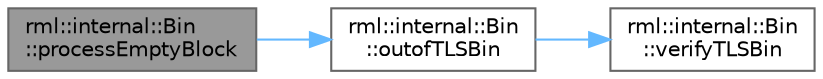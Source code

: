 digraph "rml::internal::Bin::processEmptyBlock"
{
 // LATEX_PDF_SIZE
  bgcolor="transparent";
  edge [fontname=Helvetica,fontsize=10,labelfontname=Helvetica,labelfontsize=10];
  node [fontname=Helvetica,fontsize=10,shape=box,height=0.2,width=0.4];
  rankdir="LR";
  Node1 [id="Node000001",label="rml::internal::Bin\l::processEmptyBlock",height=0.2,width=0.4,color="gray40", fillcolor="grey60", style="filled", fontcolor="black",tooltip=" "];
  Node1 -> Node2 [id="edge1_Node000001_Node000002",color="steelblue1",style="solid",tooltip=" "];
  Node2 [id="Node000002",label="rml::internal::Bin\l::outofTLSBin",height=0.2,width=0.4,color="grey40", fillcolor="white", style="filled",URL="$classrml_1_1internal_1_1_bin.html#adb853b6ddddbdbaff1ce9fbdbd560f40",tooltip=" "];
  Node2 -> Node3 [id="edge2_Node000002_Node000003",color="steelblue1",style="solid",tooltip=" "];
  Node3 [id="Node000003",label="rml::internal::Bin\l::verifyTLSBin",height=0.2,width=0.4,color="grey40", fillcolor="white", style="filled",URL="$classrml_1_1internal_1_1_bin.html#a1ec1f87fab1f4e4f36bb401ce5c4bb87",tooltip=" "];
}
